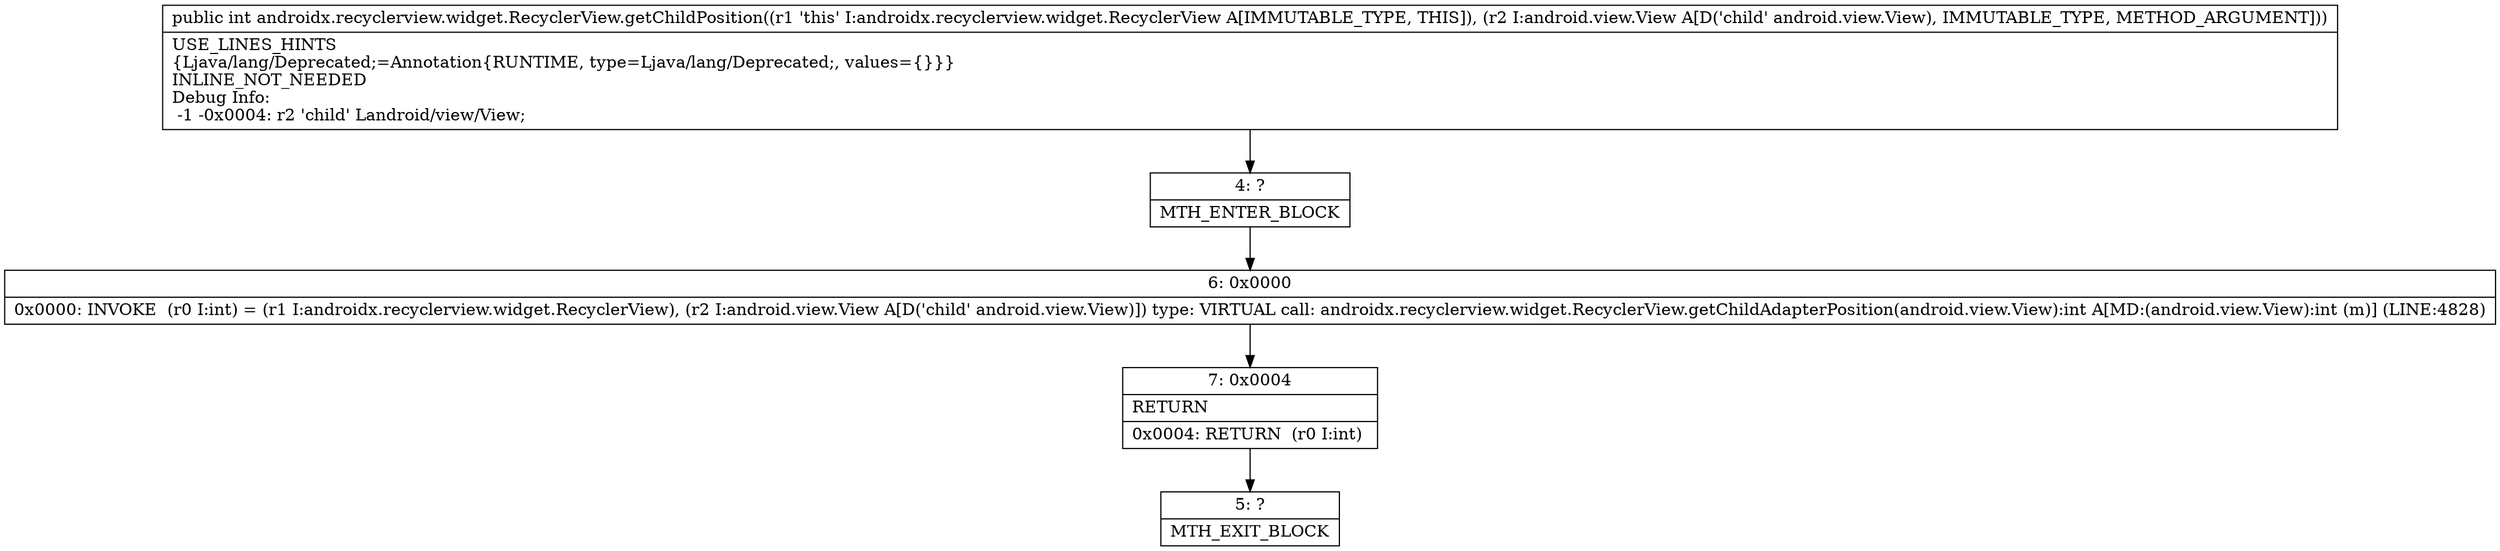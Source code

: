 digraph "CFG forandroidx.recyclerview.widget.RecyclerView.getChildPosition(Landroid\/view\/View;)I" {
Node_4 [shape=record,label="{4\:\ ?|MTH_ENTER_BLOCK\l}"];
Node_6 [shape=record,label="{6\:\ 0x0000|0x0000: INVOKE  (r0 I:int) = (r1 I:androidx.recyclerview.widget.RecyclerView), (r2 I:android.view.View A[D('child' android.view.View)]) type: VIRTUAL call: androidx.recyclerview.widget.RecyclerView.getChildAdapterPosition(android.view.View):int A[MD:(android.view.View):int (m)] (LINE:4828)\l}"];
Node_7 [shape=record,label="{7\:\ 0x0004|RETURN\l|0x0004: RETURN  (r0 I:int) \l}"];
Node_5 [shape=record,label="{5\:\ ?|MTH_EXIT_BLOCK\l}"];
MethodNode[shape=record,label="{public int androidx.recyclerview.widget.RecyclerView.getChildPosition((r1 'this' I:androidx.recyclerview.widget.RecyclerView A[IMMUTABLE_TYPE, THIS]), (r2 I:android.view.View A[D('child' android.view.View), IMMUTABLE_TYPE, METHOD_ARGUMENT]))  | USE_LINES_HINTS\l\{Ljava\/lang\/Deprecated;=Annotation\{RUNTIME, type=Ljava\/lang\/Deprecated;, values=\{\}\}\}\lINLINE_NOT_NEEDED\lDebug Info:\l  \-1 \-0x0004: r2 'child' Landroid\/view\/View;\l}"];
MethodNode -> Node_4;Node_4 -> Node_6;
Node_6 -> Node_7;
Node_7 -> Node_5;
}

